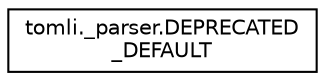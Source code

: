 digraph "Graphical Class Hierarchy"
{
 // LATEX_PDF_SIZE
  edge [fontname="Helvetica",fontsize="10",labelfontname="Helvetica",labelfontsize="10"];
  node [fontname="Helvetica",fontsize="10",shape=record];
  rankdir="LR";
  Node0 [label="tomli._parser.DEPRECATED\l_DEFAULT",height=0.2,width=0.4,color="black", fillcolor="white", style="filled",URL="$classtomli_1_1__parser_1_1DEPRECATED__DEFAULT.html",tooltip=" "];
}
